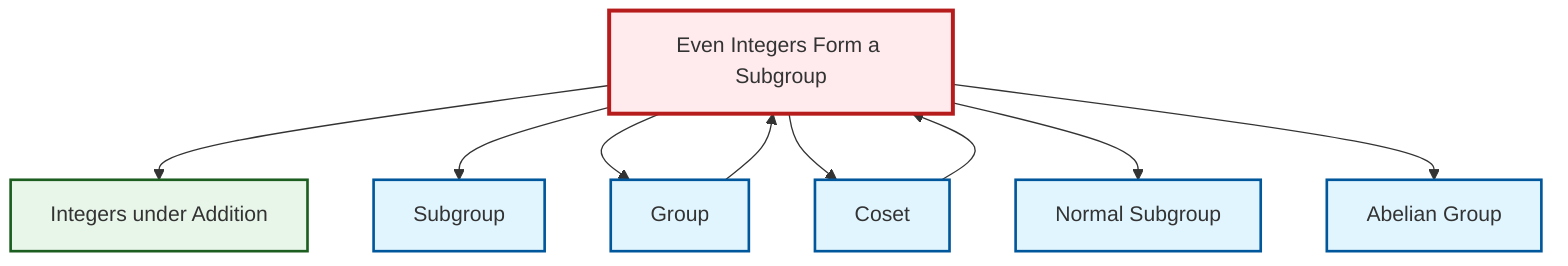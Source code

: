 graph TD
    classDef definition fill:#e1f5fe,stroke:#01579b,stroke-width:2px
    classDef theorem fill:#f3e5f5,stroke:#4a148c,stroke-width:2px
    classDef axiom fill:#fff3e0,stroke:#e65100,stroke-width:2px
    classDef example fill:#e8f5e9,stroke:#1b5e20,stroke-width:2px
    classDef current fill:#ffebee,stroke:#b71c1c,stroke-width:3px
    ex-even-integers-subgroup["Even Integers Form a Subgroup"]:::example
    def-coset["Coset"]:::definition
    def-normal-subgroup["Normal Subgroup"]:::definition
    def-abelian-group["Abelian Group"]:::definition
    def-subgroup["Subgroup"]:::definition
    ex-integers-addition["Integers under Addition"]:::example
    def-group["Group"]:::definition
    def-group --> ex-even-integers-subgroup
    ex-even-integers-subgroup --> ex-integers-addition
    ex-even-integers-subgroup --> def-subgroup
    ex-even-integers-subgroup --> def-group
    ex-even-integers-subgroup --> def-coset
    def-coset --> ex-even-integers-subgroup
    ex-even-integers-subgroup --> def-normal-subgroup
    ex-even-integers-subgroup --> def-abelian-group
    class ex-even-integers-subgroup current